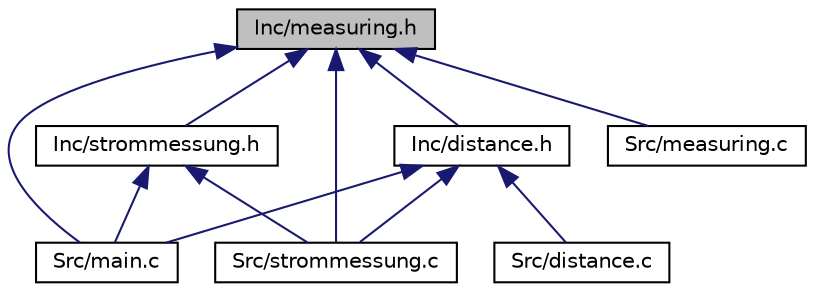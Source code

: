 digraph "Inc/measuring.h"
{
 // LATEX_PDF_SIZE
  edge [fontname="Helvetica",fontsize="10",labelfontname="Helvetica",labelfontsize="10"];
  node [fontname="Helvetica",fontsize="10",shape=record];
  Node1 [label="Inc/measuring.h",height=0.2,width=0.4,color="black", fillcolor="grey75", style="filled", fontcolor="black",tooltip="See measuring.c."];
  Node1 -> Node2 [dir="back",color="midnightblue",fontsize="10",style="solid",fontname="Helvetica"];
  Node2 [label="Inc/distance.h",height=0.2,width=0.4,color="black", fillcolor="white", style="filled",URL="$distance_8h.html",tooltip=" "];
  Node2 -> Node3 [dir="back",color="midnightblue",fontsize="10",style="solid",fontname="Helvetica"];
  Node3 [label="Src/distance.c",height=0.2,width=0.4,color="black", fillcolor="white", style="filled",URL="$distance_8c.html",tooltip=" "];
  Node2 -> Node4 [dir="back",color="midnightblue",fontsize="10",style="solid",fontname="Helvetica"];
  Node4 [label="Src/main.c",height=0.2,width=0.4,color="black", fillcolor="white", style="filled",URL="$main_8c.html",tooltip="Sets up the microcontroller, the clock system and the peripherals."];
  Node2 -> Node5 [dir="back",color="midnightblue",fontsize="10",style="solid",fontname="Helvetica"];
  Node5 [label="Src/strommessung.c",height=0.2,width=0.4,color="black", fillcolor="white", style="filled",URL="$strommessung_8c.html",tooltip=" "];
  Node1 -> Node6 [dir="back",color="midnightblue",fontsize="10",style="solid",fontname="Helvetica"];
  Node6 [label="Inc/strommessung.h",height=0.2,width=0.4,color="black", fillcolor="white", style="filled",URL="$strommessung_8h.html",tooltip=" "];
  Node6 -> Node4 [dir="back",color="midnightblue",fontsize="10",style="solid",fontname="Helvetica"];
  Node6 -> Node5 [dir="back",color="midnightblue",fontsize="10",style="solid",fontname="Helvetica"];
  Node1 -> Node4 [dir="back",color="midnightblue",fontsize="10",style="solid",fontname="Helvetica"];
  Node1 -> Node7 [dir="back",color="midnightblue",fontsize="10",style="solid",fontname="Helvetica"];
  Node7 [label="Src/measuring.c",height=0.2,width=0.4,color="black", fillcolor="white", style="filled",URL="$measuring_8c.html",tooltip="Measuring voltages with the ADC(s) in different configurations."];
  Node1 -> Node5 [dir="back",color="midnightblue",fontsize="10",style="solid",fontname="Helvetica"];
}
